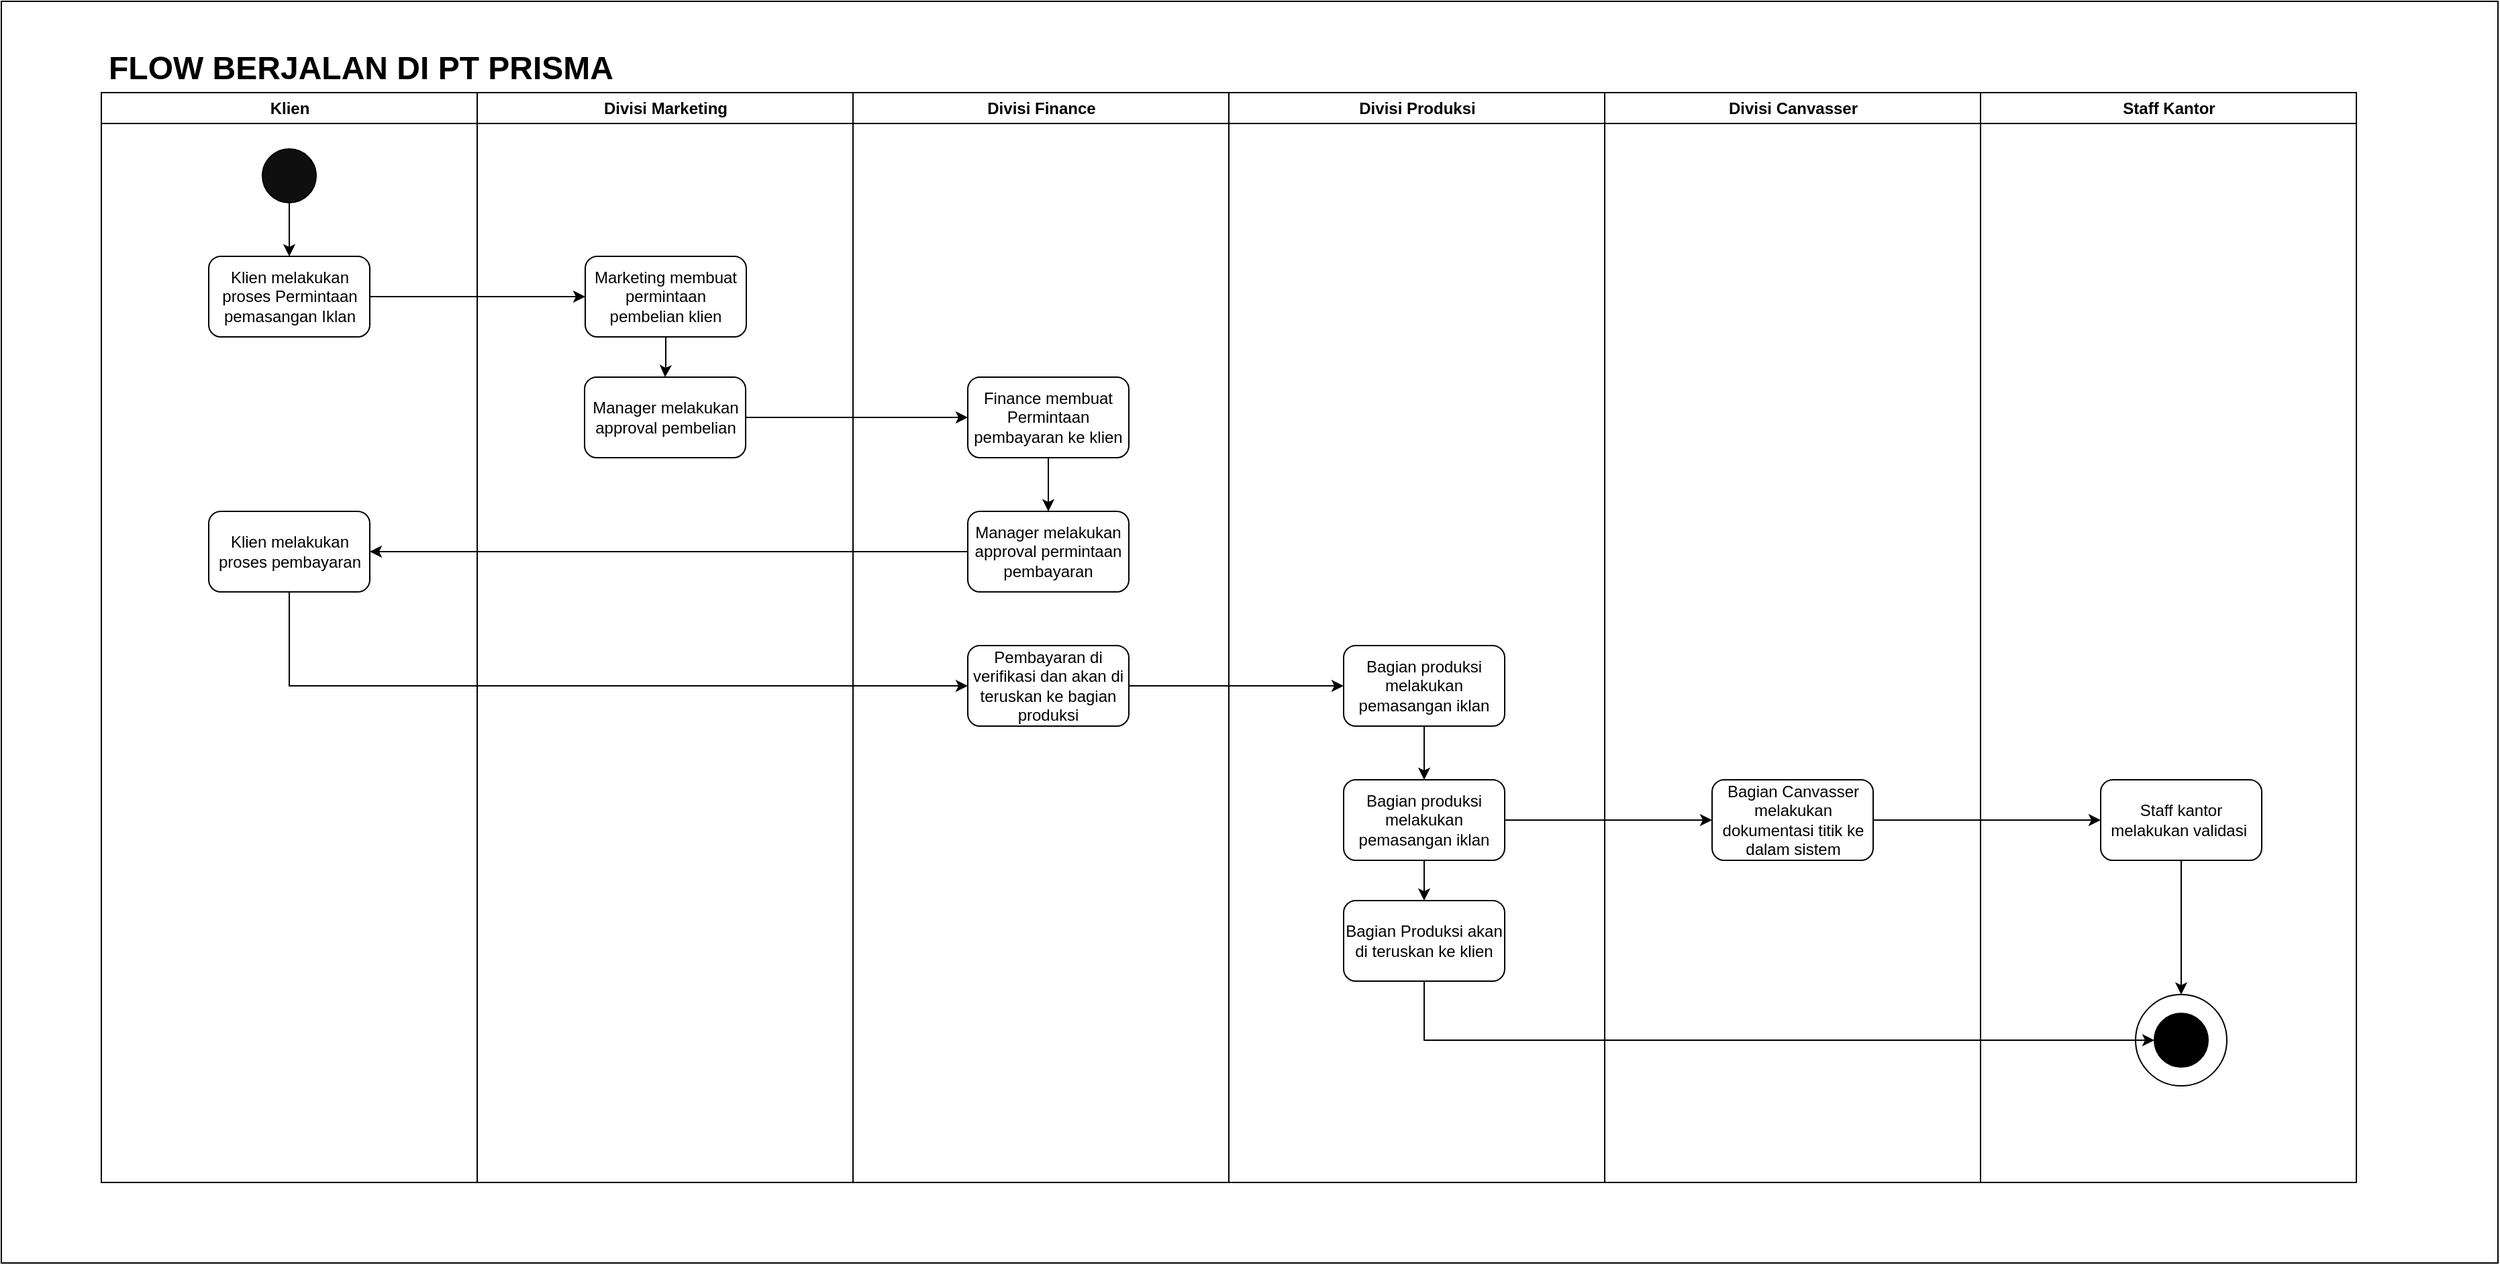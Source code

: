<mxfile version="20.5.1" type="github">
  <diagram name="Page-1" id="e7e014a7-5840-1c2e-5031-d8a46d1fe8dd">
    <mxGraphModel dx="2076" dy="1174" grid="1" gridSize="10" guides="1" tooltips="1" connect="1" arrows="1" fold="1" page="1" pageScale="1" pageWidth="1169" pageHeight="826" background="none" math="0" shadow="0">
      <root>
        <mxCell id="0" />
        <mxCell id="1" parent="0" />
        <mxCell id="3" value="Divisi Marketing" style="swimlane;whiteSpace=wrap" parent="1" vertex="1">
          <mxGeometry x="444.5" y="128" width="280" height="812" as="geometry" />
        </mxCell>
        <mxCell id="9FE2M8BV05elYn0Ajq-i-55" style="edgeStyle=orthogonalEdgeStyle;rounded=0;orthogonalLoop=1;jettySize=auto;html=1;entryX=0.5;entryY=0;entryDx=0;entryDy=0;" edge="1" parent="3" source="9FE2M8BV05elYn0Ajq-i-46" target="9FE2M8BV05elYn0Ajq-i-48">
          <mxGeometry relative="1" as="geometry" />
        </mxCell>
        <mxCell id="9FE2M8BV05elYn0Ajq-i-46" value="Marketing membuat permintaan pembelian klien" style="rounded=1;whiteSpace=wrap;html=1;" vertex="1" parent="3">
          <mxGeometry x="80.5" y="122" width="120" height="60" as="geometry" />
        </mxCell>
        <mxCell id="9FE2M8BV05elYn0Ajq-i-48" value="Manager melakukan approval pembelian" style="rounded=1;whiteSpace=wrap;html=1;" vertex="1" parent="3">
          <mxGeometry x="80" y="212" width="120" height="60" as="geometry" />
        </mxCell>
        <mxCell id="4" value="Divisi Finance" style="swimlane;whiteSpace=wrap;startSize=23;" parent="1" vertex="1">
          <mxGeometry x="724.5" y="128" width="280" height="812" as="geometry" />
        </mxCell>
        <mxCell id="9FE2M8BV05elYn0Ajq-i-57" style="edgeStyle=orthogonalEdgeStyle;rounded=0;orthogonalLoop=1;jettySize=auto;html=1;" edge="1" parent="4" source="9FE2M8BV05elYn0Ajq-i-49" target="9FE2M8BV05elYn0Ajq-i-53">
          <mxGeometry relative="1" as="geometry" />
        </mxCell>
        <mxCell id="9FE2M8BV05elYn0Ajq-i-49" value="Finance membuat Permintaan pembayaran ke klien" style="rounded=1;whiteSpace=wrap;html=1;" vertex="1" parent="4">
          <mxGeometry x="85.5" y="212" width="120" height="60" as="geometry" />
        </mxCell>
        <mxCell id="9FE2M8BV05elYn0Ajq-i-51" value="Pembayaran di verifikasi dan akan di teruskan ke bagian produksi" style="rounded=1;whiteSpace=wrap;html=1;" vertex="1" parent="4">
          <mxGeometry x="85.5" y="412" width="120" height="60" as="geometry" />
        </mxCell>
        <mxCell id="9FE2M8BV05elYn0Ajq-i-53" value="Manager melakukan approval permintaan pembayaran" style="rounded=1;whiteSpace=wrap;html=1;" vertex="1" parent="4">
          <mxGeometry x="85.5" y="312" width="120" height="60" as="geometry" />
        </mxCell>
        <mxCell id="9FE2M8BV05elYn0Ajq-i-41" value="Divisi Produksi" style="swimlane;whiteSpace=wrap;startSize=23;" vertex="1" parent="1">
          <mxGeometry x="1004.5" y="128" width="280" height="812" as="geometry" />
        </mxCell>
        <mxCell id="9FE2M8BV05elYn0Ajq-i-64" style="edgeStyle=orthogonalEdgeStyle;rounded=0;orthogonalLoop=1;jettySize=auto;html=1;entryX=0.5;entryY=0;entryDx=0;entryDy=0;" edge="1" parent="9FE2M8BV05elYn0Ajq-i-41" source="9FE2M8BV05elYn0Ajq-i-52" target="9FE2M8BV05elYn0Ajq-i-61">
          <mxGeometry relative="1" as="geometry" />
        </mxCell>
        <mxCell id="9FE2M8BV05elYn0Ajq-i-52" value="Bagian produksi melakukan pemasangan iklan" style="rounded=1;whiteSpace=wrap;html=1;" vertex="1" parent="9FE2M8BV05elYn0Ajq-i-41">
          <mxGeometry x="85.5" y="412" width="120" height="60" as="geometry" />
        </mxCell>
        <mxCell id="9FE2M8BV05elYn0Ajq-i-67" style="edgeStyle=orthogonalEdgeStyle;rounded=0;orthogonalLoop=1;jettySize=auto;html=1;entryX=0.5;entryY=0;entryDx=0;entryDy=0;" edge="1" parent="9FE2M8BV05elYn0Ajq-i-41" source="9FE2M8BV05elYn0Ajq-i-61" target="9FE2M8BV05elYn0Ajq-i-66">
          <mxGeometry relative="1" as="geometry" />
        </mxCell>
        <mxCell id="9FE2M8BV05elYn0Ajq-i-61" value="Bagian produksi melakukan pemasangan iklan" style="rounded=1;whiteSpace=wrap;html=1;" vertex="1" parent="9FE2M8BV05elYn0Ajq-i-41">
          <mxGeometry x="85.5" y="512" width="120" height="60" as="geometry" />
        </mxCell>
        <mxCell id="9FE2M8BV05elYn0Ajq-i-66" value="Bagian Produksi akan di teruskan ke klien" style="rounded=1;whiteSpace=wrap;html=1;" vertex="1" parent="9FE2M8BV05elYn0Ajq-i-41">
          <mxGeometry x="85.5" y="602" width="120" height="60" as="geometry" />
        </mxCell>
        <mxCell id="9FE2M8BV05elYn0Ajq-i-42" value="&lt;h1&gt;FLOW BERJALAN DI PT PRISMA&lt;/h1&gt;" style="text;html=1;strokeColor=none;fillColor=none;spacing=5;spacingTop=-20;whiteSpace=wrap;overflow=hidden;rounded=0;" vertex="1" parent="1">
          <mxGeometry x="165" y="90" width="420" height="38" as="geometry" />
        </mxCell>
        <mxCell id="9FE2M8BV05elYn0Ajq-i-43" value="Klien" style="swimlane;whiteSpace=wrap" vertex="1" parent="1">
          <mxGeometry x="164.5" y="128" width="280" height="812" as="geometry" />
        </mxCell>
        <mxCell id="9FE2M8BV05elYn0Ajq-i-44" value="Klien melakukan proses Permintaan pemasangan Iklan" style="rounded=1;whiteSpace=wrap;html=1;" vertex="1" parent="9FE2M8BV05elYn0Ajq-i-43">
          <mxGeometry x="80" y="122" width="120" height="60" as="geometry" />
        </mxCell>
        <mxCell id="9FE2M8BV05elYn0Ajq-i-62" style="edgeStyle=orthogonalEdgeStyle;rounded=0;orthogonalLoop=1;jettySize=auto;html=1;" edge="1" parent="9FE2M8BV05elYn0Ajq-i-43" source="9FE2M8BV05elYn0Ajq-i-45" target="9FE2M8BV05elYn0Ajq-i-44">
          <mxGeometry relative="1" as="geometry" />
        </mxCell>
        <mxCell id="9FE2M8BV05elYn0Ajq-i-45" value="" style="ellipse;whiteSpace=wrap;html=1;aspect=fixed;fillColor=#0F0F0F;" vertex="1" parent="9FE2M8BV05elYn0Ajq-i-43">
          <mxGeometry x="120" y="42" width="40" height="40" as="geometry" />
        </mxCell>
        <mxCell id="9FE2M8BV05elYn0Ajq-i-50" value="Klien melakukan proses pembayaran" style="rounded=1;whiteSpace=wrap;html=1;" vertex="1" parent="9FE2M8BV05elYn0Ajq-i-43">
          <mxGeometry x="80" y="312" width="120" height="60" as="geometry" />
        </mxCell>
        <mxCell id="9FE2M8BV05elYn0Ajq-i-47" value="Divisi Canvasser" style="swimlane;whiteSpace=wrap;startSize=23;" vertex="1" parent="1">
          <mxGeometry x="1284.5" y="128" width="280" height="812" as="geometry" />
        </mxCell>
        <mxCell id="9FE2M8BV05elYn0Ajq-i-63" value="Bagian Canvasser melakukan dokumentasi titik ke dalam sistem" style="rounded=1;whiteSpace=wrap;html=1;" vertex="1" parent="9FE2M8BV05elYn0Ajq-i-47">
          <mxGeometry x="80" y="512" width="120" height="60" as="geometry" />
        </mxCell>
        <mxCell id="9FE2M8BV05elYn0Ajq-i-54" style="edgeStyle=orthogonalEdgeStyle;rounded=0;orthogonalLoop=1;jettySize=auto;html=1;entryX=0;entryY=0.5;entryDx=0;entryDy=0;" edge="1" parent="1" source="9FE2M8BV05elYn0Ajq-i-44" target="9FE2M8BV05elYn0Ajq-i-46">
          <mxGeometry relative="1" as="geometry">
            <mxPoint x="410" y="280" as="targetPoint" />
          </mxGeometry>
        </mxCell>
        <mxCell id="9FE2M8BV05elYn0Ajq-i-56" style="edgeStyle=orthogonalEdgeStyle;rounded=0;orthogonalLoop=1;jettySize=auto;html=1;entryX=0;entryY=0.5;entryDx=0;entryDy=0;" edge="1" parent="1" source="9FE2M8BV05elYn0Ajq-i-48" target="9FE2M8BV05elYn0Ajq-i-49">
          <mxGeometry relative="1" as="geometry" />
        </mxCell>
        <mxCell id="9FE2M8BV05elYn0Ajq-i-58" style="edgeStyle=orthogonalEdgeStyle;rounded=0;orthogonalLoop=1;jettySize=auto;html=1;" edge="1" parent="1" source="9FE2M8BV05elYn0Ajq-i-53" target="9FE2M8BV05elYn0Ajq-i-50">
          <mxGeometry relative="1" as="geometry" />
        </mxCell>
        <mxCell id="9FE2M8BV05elYn0Ajq-i-59" style="edgeStyle=orthogonalEdgeStyle;rounded=0;orthogonalLoop=1;jettySize=auto;html=1;entryX=0;entryY=0.5;entryDx=0;entryDy=0;" edge="1" parent="1" source="9FE2M8BV05elYn0Ajq-i-50" target="9FE2M8BV05elYn0Ajq-i-51">
          <mxGeometry relative="1" as="geometry">
            <Array as="points">
              <mxPoint x="305" y="570" />
            </Array>
          </mxGeometry>
        </mxCell>
        <mxCell id="9FE2M8BV05elYn0Ajq-i-60" style="edgeStyle=orthogonalEdgeStyle;rounded=0;orthogonalLoop=1;jettySize=auto;html=1;entryX=0;entryY=0.5;entryDx=0;entryDy=0;" edge="1" parent="1" source="9FE2M8BV05elYn0Ajq-i-51" target="9FE2M8BV05elYn0Ajq-i-52">
          <mxGeometry relative="1" as="geometry" />
        </mxCell>
        <mxCell id="9FE2M8BV05elYn0Ajq-i-65" style="edgeStyle=orthogonalEdgeStyle;rounded=0;orthogonalLoop=1;jettySize=auto;html=1;entryX=0;entryY=0.5;entryDx=0;entryDy=0;" edge="1" parent="1" source="9FE2M8BV05elYn0Ajq-i-61" target="9FE2M8BV05elYn0Ajq-i-63">
          <mxGeometry relative="1" as="geometry" />
        </mxCell>
        <mxCell id="9FE2M8BV05elYn0Ajq-i-68" value="Staff Kantor" style="swimlane;whiteSpace=wrap;startSize=23;" vertex="1" parent="1">
          <mxGeometry x="1564.5" y="128" width="280" height="812" as="geometry" />
        </mxCell>
        <mxCell id="9FE2M8BV05elYn0Ajq-i-75" style="edgeStyle=orthogonalEdgeStyle;rounded=0;orthogonalLoop=1;jettySize=auto;html=1;entryX=0.5;entryY=0;entryDx=0;entryDy=0;fontSize=14;" edge="1" parent="9FE2M8BV05elYn0Ajq-i-68" source="9FE2M8BV05elYn0Ajq-i-69" target="9FE2M8BV05elYn0Ajq-i-73">
          <mxGeometry relative="1" as="geometry" />
        </mxCell>
        <mxCell id="9FE2M8BV05elYn0Ajq-i-69" value="Staff kantor melakukan validasi&amp;nbsp;" style="rounded=1;whiteSpace=wrap;html=1;" vertex="1" parent="9FE2M8BV05elYn0Ajq-i-68">
          <mxGeometry x="89.5" y="512" width="120" height="60" as="geometry" />
        </mxCell>
        <mxCell id="9FE2M8BV05elYn0Ajq-i-73" value="" style="ellipse;whiteSpace=wrap;html=1;aspect=fixed;labelBorderColor=#FFFFFF;sketch=0;fontSize=14;" vertex="1" parent="9FE2M8BV05elYn0Ajq-i-68">
          <mxGeometry x="115.5" y="672" width="68" height="68" as="geometry" />
        </mxCell>
        <mxCell id="9FE2M8BV05elYn0Ajq-i-71" value="" style="ellipse;whiteSpace=wrap;html=1;aspect=fixed;fillColor=#000000;labelBorderColor=#FFFFFF;fontSize=14;sketch=0;verticalAlign=bottom;" vertex="1" parent="9FE2M8BV05elYn0Ajq-i-68">
          <mxGeometry x="129.5" y="686" width="40" height="40" as="geometry" />
        </mxCell>
        <mxCell id="9FE2M8BV05elYn0Ajq-i-70" style="edgeStyle=orthogonalEdgeStyle;rounded=0;orthogonalLoop=1;jettySize=auto;html=1;" edge="1" parent="1" source="9FE2M8BV05elYn0Ajq-i-63" target="9FE2M8BV05elYn0Ajq-i-69">
          <mxGeometry relative="1" as="geometry" />
        </mxCell>
        <mxCell id="9FE2M8BV05elYn0Ajq-i-72" style="edgeStyle=orthogonalEdgeStyle;rounded=0;orthogonalLoop=1;jettySize=auto;html=1;entryX=0;entryY=0.5;entryDx=0;entryDy=0;" edge="1" parent="1" source="9FE2M8BV05elYn0Ajq-i-66" target="9FE2M8BV05elYn0Ajq-i-71">
          <mxGeometry relative="1" as="geometry">
            <Array as="points">
              <mxPoint x="1150" y="834" />
            </Array>
          </mxGeometry>
        </mxCell>
        <mxCell id="9FE2M8BV05elYn0Ajq-i-76" value="" style="rounded=0;whiteSpace=wrap;html=1;labelBorderColor=#FFFFFF;sketch=0;fontSize=14;fillColor=none;" vertex="1" parent="1">
          <mxGeometry x="90" y="60" width="1860" height="940" as="geometry" />
        </mxCell>
      </root>
    </mxGraphModel>
  </diagram>
</mxfile>
